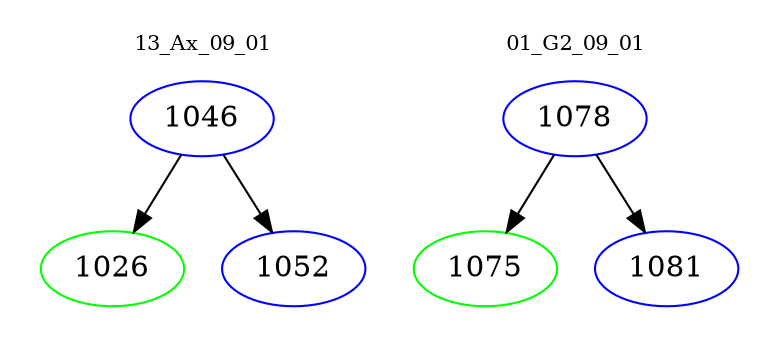 digraph{
subgraph cluster_0 {
color = white
label = "13_Ax_09_01";
fontsize=10;
T0_1046 [label="1046", color="blue"]
T0_1046 -> T0_1026 [color="black"]
T0_1026 [label="1026", color="green"]
T0_1046 -> T0_1052 [color="black"]
T0_1052 [label="1052", color="blue"]
}
subgraph cluster_1 {
color = white
label = "01_G2_09_01";
fontsize=10;
T1_1078 [label="1078", color="blue"]
T1_1078 -> T1_1075 [color="black"]
T1_1075 [label="1075", color="green"]
T1_1078 -> T1_1081 [color="black"]
T1_1081 [label="1081", color="blue"]
}
}
